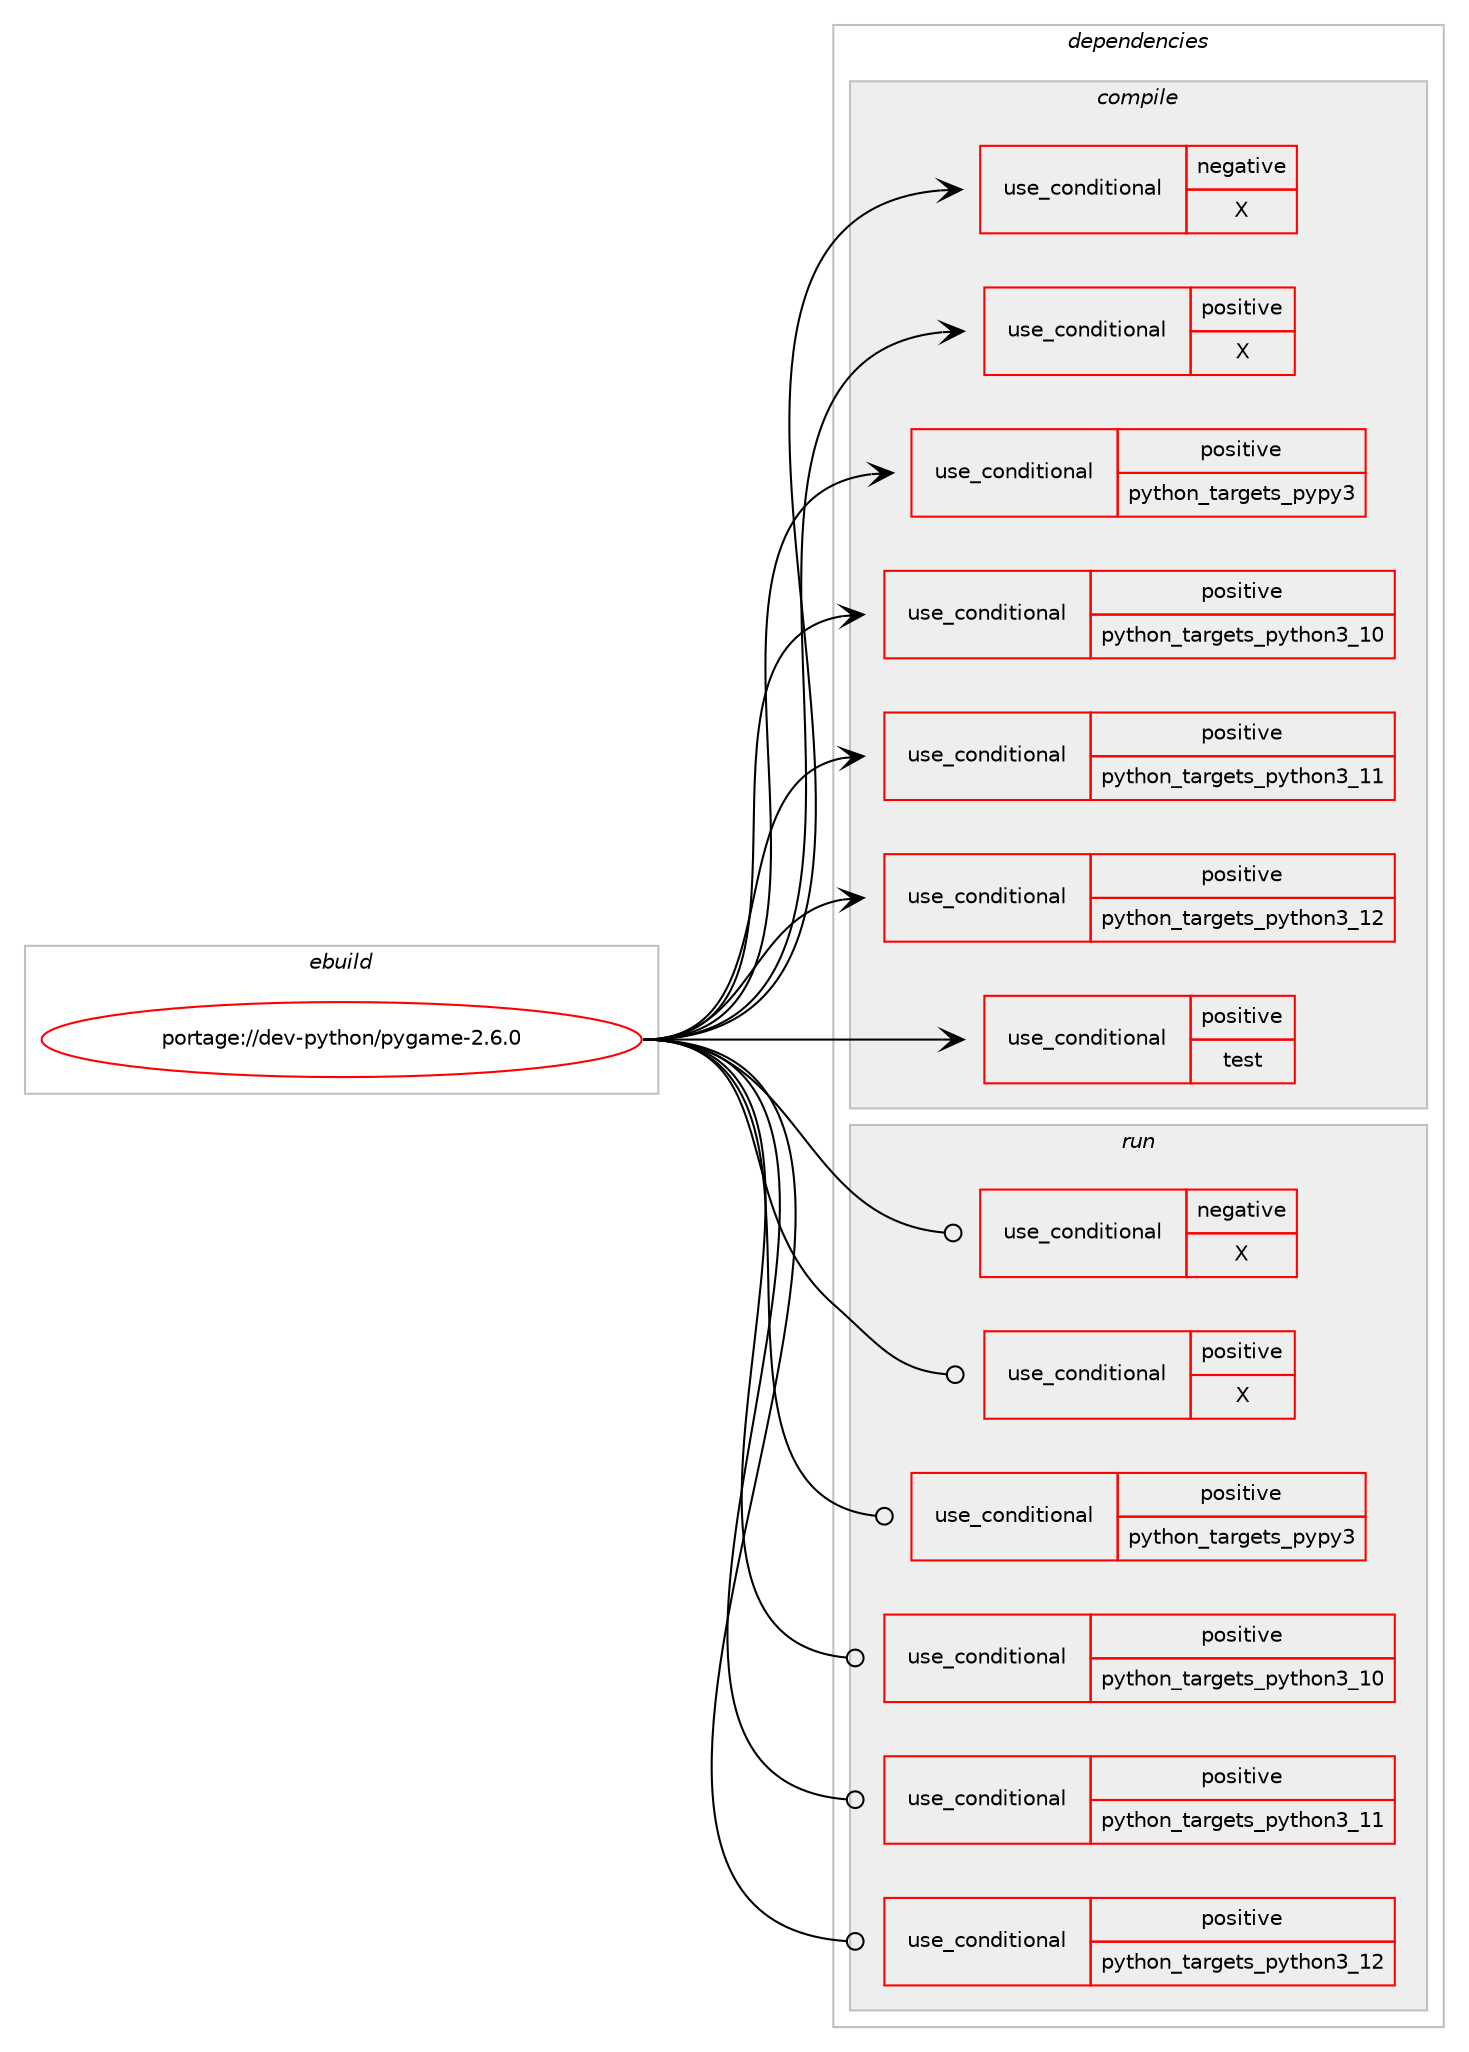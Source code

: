 digraph prolog {

# *************
# Graph options
# *************

newrank=true;
concentrate=true;
compound=true;
graph [rankdir=LR,fontname=Helvetica,fontsize=10,ranksep=1.5];#, ranksep=2.5, nodesep=0.2];
edge  [arrowhead=vee];
node  [fontname=Helvetica,fontsize=10];

# **********
# The ebuild
# **********

subgraph cluster_leftcol {
color=gray;
rank=same;
label=<<i>ebuild</i>>;
id [label="portage://dev-python/pygame-2.6.0", color=red, width=4, href="../dev-python/pygame-2.6.0.svg"];
}

# ****************
# The dependencies
# ****************

subgraph cluster_midcol {
color=gray;
label=<<i>dependencies</i>>;
subgraph cluster_compile {
fillcolor="#eeeeee";
style=filled;
label=<<i>compile</i>>;
subgraph cond35762 {
dependency78546 [label=<<TABLE BORDER="0" CELLBORDER="1" CELLSPACING="0" CELLPADDING="4"><TR><TD ROWSPAN="3" CELLPADDING="10">use_conditional</TD></TR><TR><TD>negative</TD></TR><TR><TD>X</TD></TR></TABLE>>, shape=none, color=red];
# *** BEGIN UNKNOWN DEPENDENCY TYPE (TODO) ***
# dependency78546 -> package_dependency(portage://dev-python/pygame-2.6.0,install,no,media-libs,libsdl2,none,[,,],[],[use(enable(threads),positive)])
# *** END UNKNOWN DEPENDENCY TYPE (TODO) ***

}
id:e -> dependency78546:w [weight=20,style="solid",arrowhead="vee"];
subgraph cond35763 {
dependency78547 [label=<<TABLE BORDER="0" CELLBORDER="1" CELLSPACING="0" CELLPADDING="4"><TR><TD ROWSPAN="3" CELLPADDING="10">use_conditional</TD></TR><TR><TD>positive</TD></TR><TR><TD>X</TD></TR></TABLE>>, shape=none, color=red];
# *** BEGIN UNKNOWN DEPENDENCY TYPE (TODO) ***
# dependency78547 -> package_dependency(portage://dev-python/pygame-2.6.0,install,no,media-libs,libsdl2,none,[,,],[],[use(optenable(opengl),none),use(enable(threads),positive),use(enable(video),none),use(enable(X),none)])
# *** END UNKNOWN DEPENDENCY TYPE (TODO) ***

}
id:e -> dependency78547:w [weight=20,style="solid",arrowhead="vee"];
subgraph cond35764 {
dependency78548 [label=<<TABLE BORDER="0" CELLBORDER="1" CELLSPACING="0" CELLPADDING="4"><TR><TD ROWSPAN="3" CELLPADDING="10">use_conditional</TD></TR><TR><TD>positive</TD></TR><TR><TD>python_targets_pypy3</TD></TR></TABLE>>, shape=none, color=red];
# *** BEGIN UNKNOWN DEPENDENCY TYPE (TODO) ***
# dependency78548 -> package_dependency(portage://dev-python/pygame-2.6.0,install,no,dev-python,pypy3,none,[,,],any_same_slot,[])
# *** END UNKNOWN DEPENDENCY TYPE (TODO) ***

}
id:e -> dependency78548:w [weight=20,style="solid",arrowhead="vee"];
subgraph cond35765 {
dependency78549 [label=<<TABLE BORDER="0" CELLBORDER="1" CELLSPACING="0" CELLPADDING="4"><TR><TD ROWSPAN="3" CELLPADDING="10">use_conditional</TD></TR><TR><TD>positive</TD></TR><TR><TD>python_targets_python3_10</TD></TR></TABLE>>, shape=none, color=red];
# *** BEGIN UNKNOWN DEPENDENCY TYPE (TODO) ***
# dependency78549 -> package_dependency(portage://dev-python/pygame-2.6.0,install,no,dev-lang,python,none,[,,],[slot(3.10)],[])
# *** END UNKNOWN DEPENDENCY TYPE (TODO) ***

}
id:e -> dependency78549:w [weight=20,style="solid",arrowhead="vee"];
subgraph cond35766 {
dependency78550 [label=<<TABLE BORDER="0" CELLBORDER="1" CELLSPACING="0" CELLPADDING="4"><TR><TD ROWSPAN="3" CELLPADDING="10">use_conditional</TD></TR><TR><TD>positive</TD></TR><TR><TD>python_targets_python3_11</TD></TR></TABLE>>, shape=none, color=red];
# *** BEGIN UNKNOWN DEPENDENCY TYPE (TODO) ***
# dependency78550 -> package_dependency(portage://dev-python/pygame-2.6.0,install,no,dev-lang,python,none,[,,],[slot(3.11)],[])
# *** END UNKNOWN DEPENDENCY TYPE (TODO) ***

}
id:e -> dependency78550:w [weight=20,style="solid",arrowhead="vee"];
subgraph cond35767 {
dependency78551 [label=<<TABLE BORDER="0" CELLBORDER="1" CELLSPACING="0" CELLPADDING="4"><TR><TD ROWSPAN="3" CELLPADDING="10">use_conditional</TD></TR><TR><TD>positive</TD></TR><TR><TD>python_targets_python3_12</TD></TR></TABLE>>, shape=none, color=red];
# *** BEGIN UNKNOWN DEPENDENCY TYPE (TODO) ***
# dependency78551 -> package_dependency(portage://dev-python/pygame-2.6.0,install,no,dev-lang,python,none,[,,],[slot(3.12)],[])
# *** END UNKNOWN DEPENDENCY TYPE (TODO) ***

}
id:e -> dependency78551:w [weight=20,style="solid",arrowhead="vee"];
subgraph cond35768 {
dependency78552 [label=<<TABLE BORDER="0" CELLBORDER="1" CELLSPACING="0" CELLPADDING="4"><TR><TD ROWSPAN="3" CELLPADDING="10">use_conditional</TD></TR><TR><TD>positive</TD></TR><TR><TD>test</TD></TR></TABLE>>, shape=none, color=red];
# *** BEGIN UNKNOWN DEPENDENCY TYPE (TODO) ***
# dependency78552 -> package_dependency(portage://dev-python/pygame-2.6.0,install,no,media-libs,sdl2-image,none,[,,],[],[use(enable(gif),none),use(enable(jpeg),none),use(enable(png),none),use(enable(tiff),none),use(enable(webp),none)])
# *** END UNKNOWN DEPENDENCY TYPE (TODO) ***

# *** BEGIN UNKNOWN DEPENDENCY TYPE (TODO) ***
# dependency78552 -> package_dependency(portage://dev-python/pygame-2.6.0,install,no,media-libs,sdl2-mixer,none,[,,],[],[use(enable(mp3),none),use(enable(vorbis),none),use(enable(wav),none)])
# *** END UNKNOWN DEPENDENCY TYPE (TODO) ***

}
id:e -> dependency78552:w [weight=20,style="solid",arrowhead="vee"];
# *** BEGIN UNKNOWN DEPENDENCY TYPE (TODO) ***
# id -> package_dependency(portage://dev-python/pygame-2.6.0,install,no,dev-python,numpy,none,[,,],[],[use(optenable(python_targets_pypy3),negative),use(optenable(python_targets_python3_10),negative),use(optenable(python_targets_python3_11),negative),use(optenable(python_targets_python3_12),negative)])
# *** END UNKNOWN DEPENDENCY TYPE (TODO) ***

# *** BEGIN UNKNOWN DEPENDENCY TYPE (TODO) ***
# id -> package_dependency(portage://dev-python/pygame-2.6.0,install,no,media-libs,freetype,none,[,,],[],[])
# *** END UNKNOWN DEPENDENCY TYPE (TODO) ***

# *** BEGIN UNKNOWN DEPENDENCY TYPE (TODO) ***
# id -> package_dependency(portage://dev-python/pygame-2.6.0,install,no,media-libs,libjpeg-turbo,none,[,,],any_same_slot,[])
# *** END UNKNOWN DEPENDENCY TYPE (TODO) ***

# *** BEGIN UNKNOWN DEPENDENCY TYPE (TODO) ***
# id -> package_dependency(portage://dev-python/pygame-2.6.0,install,no,media-libs,libpng,none,[,,],any_same_slot,[])
# *** END UNKNOWN DEPENDENCY TYPE (TODO) ***

# *** BEGIN UNKNOWN DEPENDENCY TYPE (TODO) ***
# id -> package_dependency(portage://dev-python/pygame-2.6.0,install,no,media-libs,portmidi,none,[,,],[],[])
# *** END UNKNOWN DEPENDENCY TYPE (TODO) ***

# *** BEGIN UNKNOWN DEPENDENCY TYPE (TODO) ***
# id -> package_dependency(portage://dev-python/pygame-2.6.0,install,no,media-libs,sdl2-image,none,[,,],[],[])
# *** END UNKNOWN DEPENDENCY TYPE (TODO) ***

# *** BEGIN UNKNOWN DEPENDENCY TYPE (TODO) ***
# id -> package_dependency(portage://dev-python/pygame-2.6.0,install,no,media-libs,sdl2-mixer,none,[,,],[],[])
# *** END UNKNOWN DEPENDENCY TYPE (TODO) ***

# *** BEGIN UNKNOWN DEPENDENCY TYPE (TODO) ***
# id -> package_dependency(portage://dev-python/pygame-2.6.0,install,no,media-libs,sdl2-ttf,none,[,,],[],[])
# *** END UNKNOWN DEPENDENCY TYPE (TODO) ***

}
subgraph cluster_compileandrun {
fillcolor="#eeeeee";
style=filled;
label=<<i>compile and run</i>>;
}
subgraph cluster_run {
fillcolor="#eeeeee";
style=filled;
label=<<i>run</i>>;
subgraph cond35769 {
dependency78553 [label=<<TABLE BORDER="0" CELLBORDER="1" CELLSPACING="0" CELLPADDING="4"><TR><TD ROWSPAN="3" CELLPADDING="10">use_conditional</TD></TR><TR><TD>negative</TD></TR><TR><TD>X</TD></TR></TABLE>>, shape=none, color=red];
# *** BEGIN UNKNOWN DEPENDENCY TYPE (TODO) ***
# dependency78553 -> package_dependency(portage://dev-python/pygame-2.6.0,run,no,media-libs,libsdl2,none,[,,],[],[use(enable(threads),positive)])
# *** END UNKNOWN DEPENDENCY TYPE (TODO) ***

}
id:e -> dependency78553:w [weight=20,style="solid",arrowhead="odot"];
subgraph cond35770 {
dependency78554 [label=<<TABLE BORDER="0" CELLBORDER="1" CELLSPACING="0" CELLPADDING="4"><TR><TD ROWSPAN="3" CELLPADDING="10">use_conditional</TD></TR><TR><TD>positive</TD></TR><TR><TD>X</TD></TR></TABLE>>, shape=none, color=red];
# *** BEGIN UNKNOWN DEPENDENCY TYPE (TODO) ***
# dependency78554 -> package_dependency(portage://dev-python/pygame-2.6.0,run,no,media-libs,libsdl2,none,[,,],[],[use(optenable(opengl),none),use(enable(threads),positive),use(enable(video),none),use(enable(X),none)])
# *** END UNKNOWN DEPENDENCY TYPE (TODO) ***

}
id:e -> dependency78554:w [weight=20,style="solid",arrowhead="odot"];
subgraph cond35771 {
dependency78555 [label=<<TABLE BORDER="0" CELLBORDER="1" CELLSPACING="0" CELLPADDING="4"><TR><TD ROWSPAN="3" CELLPADDING="10">use_conditional</TD></TR><TR><TD>positive</TD></TR><TR><TD>python_targets_pypy3</TD></TR></TABLE>>, shape=none, color=red];
# *** BEGIN UNKNOWN DEPENDENCY TYPE (TODO) ***
# dependency78555 -> package_dependency(portage://dev-python/pygame-2.6.0,run,no,dev-python,pypy3,none,[,,],any_same_slot,[])
# *** END UNKNOWN DEPENDENCY TYPE (TODO) ***

}
id:e -> dependency78555:w [weight=20,style="solid",arrowhead="odot"];
subgraph cond35772 {
dependency78556 [label=<<TABLE BORDER="0" CELLBORDER="1" CELLSPACING="0" CELLPADDING="4"><TR><TD ROWSPAN="3" CELLPADDING="10">use_conditional</TD></TR><TR><TD>positive</TD></TR><TR><TD>python_targets_python3_10</TD></TR></TABLE>>, shape=none, color=red];
# *** BEGIN UNKNOWN DEPENDENCY TYPE (TODO) ***
# dependency78556 -> package_dependency(portage://dev-python/pygame-2.6.0,run,no,dev-lang,python,none,[,,],[slot(3.10)],[])
# *** END UNKNOWN DEPENDENCY TYPE (TODO) ***

}
id:e -> dependency78556:w [weight=20,style="solid",arrowhead="odot"];
subgraph cond35773 {
dependency78557 [label=<<TABLE BORDER="0" CELLBORDER="1" CELLSPACING="0" CELLPADDING="4"><TR><TD ROWSPAN="3" CELLPADDING="10">use_conditional</TD></TR><TR><TD>positive</TD></TR><TR><TD>python_targets_python3_11</TD></TR></TABLE>>, shape=none, color=red];
# *** BEGIN UNKNOWN DEPENDENCY TYPE (TODO) ***
# dependency78557 -> package_dependency(portage://dev-python/pygame-2.6.0,run,no,dev-lang,python,none,[,,],[slot(3.11)],[])
# *** END UNKNOWN DEPENDENCY TYPE (TODO) ***

}
id:e -> dependency78557:w [weight=20,style="solid",arrowhead="odot"];
subgraph cond35774 {
dependency78558 [label=<<TABLE BORDER="0" CELLBORDER="1" CELLSPACING="0" CELLPADDING="4"><TR><TD ROWSPAN="3" CELLPADDING="10">use_conditional</TD></TR><TR><TD>positive</TD></TR><TR><TD>python_targets_python3_12</TD></TR></TABLE>>, shape=none, color=red];
# *** BEGIN UNKNOWN DEPENDENCY TYPE (TODO) ***
# dependency78558 -> package_dependency(portage://dev-python/pygame-2.6.0,run,no,dev-lang,python,none,[,,],[slot(3.12)],[])
# *** END UNKNOWN DEPENDENCY TYPE (TODO) ***

}
id:e -> dependency78558:w [weight=20,style="solid",arrowhead="odot"];
# *** BEGIN UNKNOWN DEPENDENCY TYPE (TODO) ***
# id -> package_dependency(portage://dev-python/pygame-2.6.0,run,no,dev-python,numpy,none,[,,],[],[use(optenable(python_targets_pypy3),negative),use(optenable(python_targets_python3_10),negative),use(optenable(python_targets_python3_11),negative),use(optenable(python_targets_python3_12),negative)])
# *** END UNKNOWN DEPENDENCY TYPE (TODO) ***

# *** BEGIN UNKNOWN DEPENDENCY TYPE (TODO) ***
# id -> package_dependency(portage://dev-python/pygame-2.6.0,run,no,media-libs,fontconfig,none,[,,],[],[])
# *** END UNKNOWN DEPENDENCY TYPE (TODO) ***

# *** BEGIN UNKNOWN DEPENDENCY TYPE (TODO) ***
# id -> package_dependency(portage://dev-python/pygame-2.6.0,run,no,media-libs,freetype,none,[,,],[],[])
# *** END UNKNOWN DEPENDENCY TYPE (TODO) ***

# *** BEGIN UNKNOWN DEPENDENCY TYPE (TODO) ***
# id -> package_dependency(portage://dev-python/pygame-2.6.0,run,no,media-libs,libjpeg-turbo,none,[,,],any_same_slot,[])
# *** END UNKNOWN DEPENDENCY TYPE (TODO) ***

# *** BEGIN UNKNOWN DEPENDENCY TYPE (TODO) ***
# id -> package_dependency(portage://dev-python/pygame-2.6.0,run,no,media-libs,libpng,none,[,,],any_same_slot,[])
# *** END UNKNOWN DEPENDENCY TYPE (TODO) ***

# *** BEGIN UNKNOWN DEPENDENCY TYPE (TODO) ***
# id -> package_dependency(portage://dev-python/pygame-2.6.0,run,no,media-libs,portmidi,none,[,,],[],[])
# *** END UNKNOWN DEPENDENCY TYPE (TODO) ***

# *** BEGIN UNKNOWN DEPENDENCY TYPE (TODO) ***
# id -> package_dependency(portage://dev-python/pygame-2.6.0,run,no,media-libs,sdl2-image,none,[,,],[],[])
# *** END UNKNOWN DEPENDENCY TYPE (TODO) ***

# *** BEGIN UNKNOWN DEPENDENCY TYPE (TODO) ***
# id -> package_dependency(portage://dev-python/pygame-2.6.0,run,no,media-libs,sdl2-mixer,none,[,,],[],[])
# *** END UNKNOWN DEPENDENCY TYPE (TODO) ***

# *** BEGIN UNKNOWN DEPENDENCY TYPE (TODO) ***
# id -> package_dependency(portage://dev-python/pygame-2.6.0,run,no,media-libs,sdl2-ttf,none,[,,],[],[])
# *** END UNKNOWN DEPENDENCY TYPE (TODO) ***

}
}

# **************
# The candidates
# **************

subgraph cluster_choices {
rank=same;
color=gray;
label=<<i>candidates</i>>;

}

}
